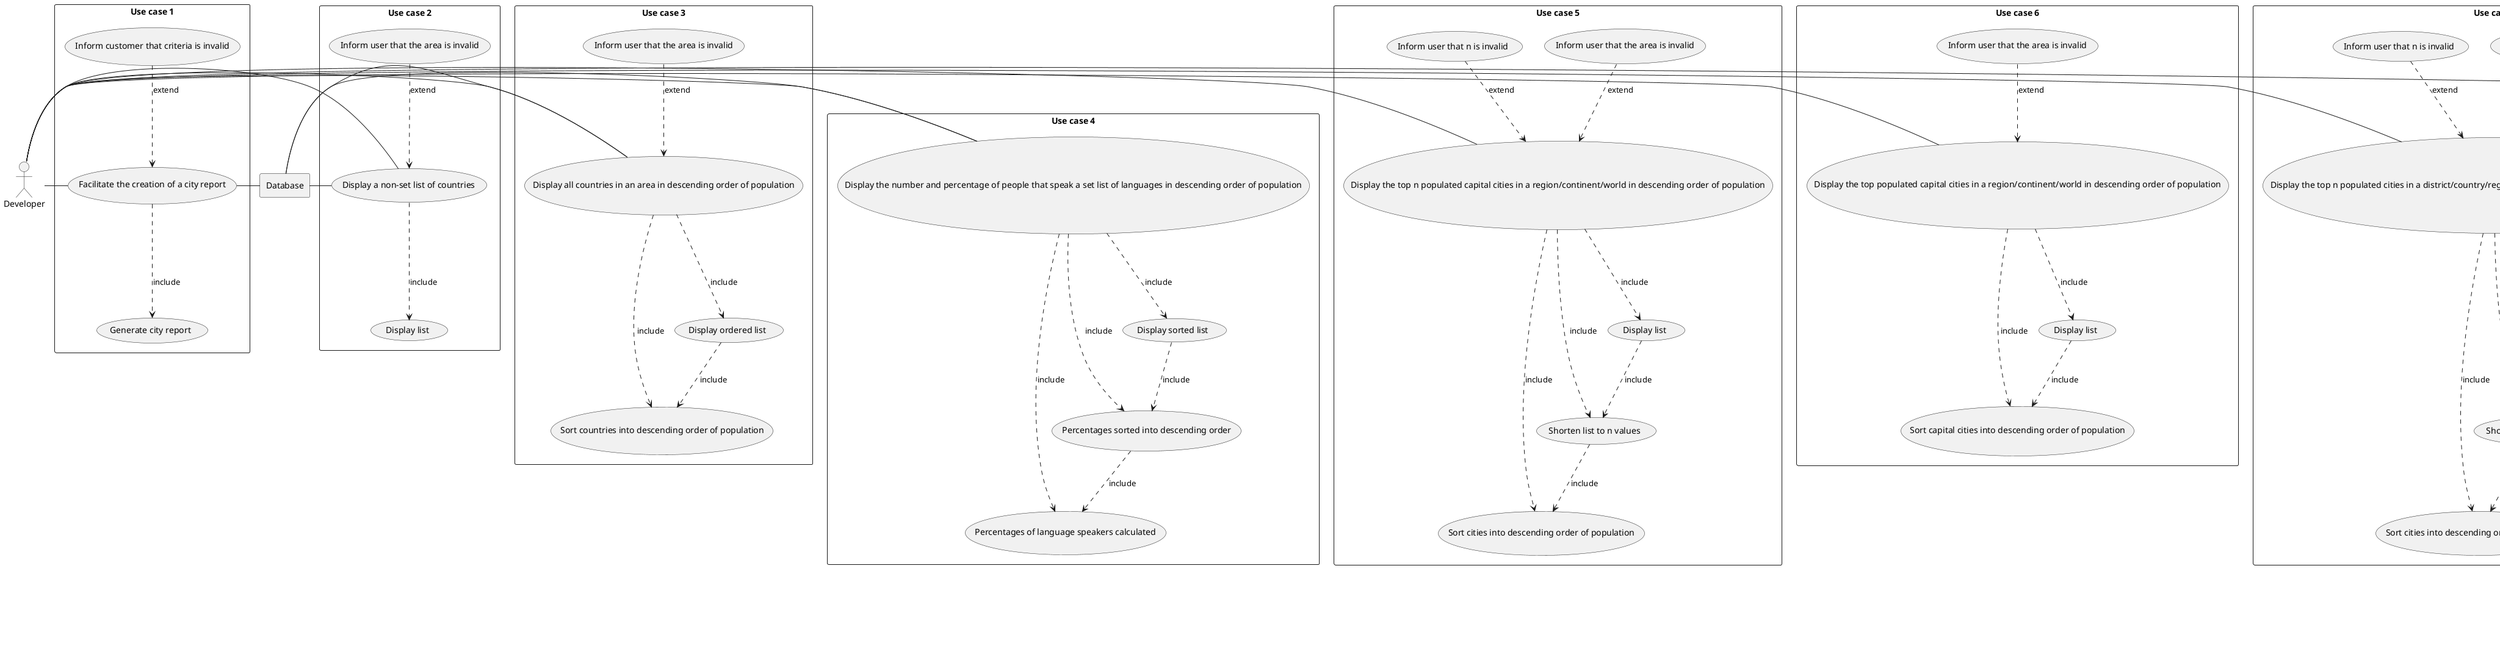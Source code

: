 @startuml
actor dev as "Developer"

rectangle Database

rectangle "Use case 1"{

    usecase UC1 as "Facilitate the creation of a city report"

    usecase UCa as "Generate city report"

    usecase UCe1 as "Inform customer that criteria is invalid"

    dev - UC1
    UC1 ..> UCa : include
    UCe1 ..> UC1 : extend
    UC1 - Database

}

rectangle "Use case 2"{

    usecase UC2 as "Display a non-set list of countries"

    usecase UCb as "Display list"

    usecase UCe2 as "Inform user that the area is invalid"

    dev - UC2
    UC2 ..> UCb : include
    UCe2 ..> UC2 : extend
    UC2 - Database

}

rectangle "Use case 3"{

    usecase UC3 as "Display all countries in an area in descending order of population"

    usecase UCc as "Sort countries into descending order of population"
    usecase UCd as "Display ordered list"

    usecase UCe3 as "Inform user that the area is invalid"

    dev - UC3
    UC3 ..> UCc : include
    UC3 ..> UCd : include
    UCd ..> UCc : include
    UCe3 ..> UC3 : extend
    UC3 - Database

}

rectangle "Use case 4"{

    usecase UC4 as "Display the number and percentage of people that speak a set list of languages in descending order of population"

    usecase UCe as "Percentages of language speakers calculated"
    usecase UCf as "Percentages sorted into descending order"
    usecase UCg as "Display sorted list"

    dev - UC4
    UC4 ..> UCe : include
    UC4 ..> UCf : include
    UC4 ..> UCg : include
    UCg ..> UCf : include
    UCf ..> UCe : include
    UC4 - Database

}

rectangle "Use case 5"{

    usecase UC5 as "Display the top n populated capital cities in a region/continent/world in descending order of population"

    usecase UCh as "Sort cities into descending order of population"
    usecase UCi as "Shorten list to n values"
    usecase UCj as "Display list"

    usecase UCe5 as "Inform user that the area is invalid"
    usecase UCe6 as "Inform user that n is invalid"

    dev - UC5
    UC5 ..> UCh : include
    UC5 ..> UCi : include
    UC5 ..> UCj : include
    UCj ..> UCi : include
    UCi ..> UCh : include
    UCe5 ..> UC5 : extend
    UCe6 ..> UC5 : extend

}

rectangle "Use case 6"{

    usecase UC6 as "Display the top populated capital cities in a region/continent/world in descending order of population"

    usecase UCk as "Sort capital cities into descending order of population"
    usecase UCl as "Display list"

    usecase UCe7 as "Inform user that the area is invalid"

    dev - UC6
    UC6 ..> UCk : include
    UC6 ..> UCl : include
    UCl ..> UCk : include
    UCe7 ..> UC6 : extend

}

rectangle "Use case 7"{

    usecase UC7 as "Display the top n populated cities in a district/country/region/continent/world in descending order of population"

    usecase UCm as "Sort cities into descending order of population"
    usecase UCn as "Shorten list to n values"
    usecase UCo as "Display list"

    usecase UCe8 as "Inform user that the area is invalid"
    usecase UCe9 as "Inform user that n is invalid"

    dev - UC7
    UC7 ..> UCm : include
    UC7 ..> UCn : include
    UC7 ..> UCo : include
    UCo ..> UCn : include
    UCn ..> UCm : include
    UCe8 ..> UC7 : extend
    UCe9 ..> UC7 : extend

}

rectangle "Use case 8"{

    usecase UC8 as "Display the total population of a country/region/continent, the amount of people living in cities and the amount of people not living in cities in that country/region/continent"

    usecase UCp as "Calculate the total population of the area"
    usecase UCq as "Calculate the number of people in the area living in a city"
    usecase UCr as "Calculate the number of people in the area not living in a city"
    usecase UCs as "Display the population information in seperate tables"

    usecase UCe10 as "Inform user the area is invalid"

    dev - UC8
    UC8 ..> UCp : include
    UC8 ..> UCq : include
    UC8 ..> UCr : include
    UC8 ..> UCs : include
    UCs ..> UCr : include
    UCr ..> UCq : include
    UCq ..> UCp : include
    UCr ..> UCp : include
    UCe10 ..> UC8 : extend

}
@enduml